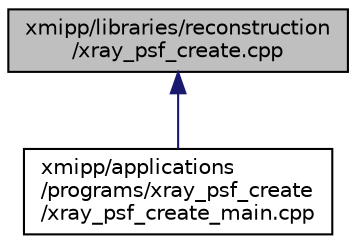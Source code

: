 digraph "xmipp/libraries/reconstruction/xray_psf_create.cpp"
{
  edge [fontname="Helvetica",fontsize="10",labelfontname="Helvetica",labelfontsize="10"];
  node [fontname="Helvetica",fontsize="10",shape=record];
  Node58 [label="xmipp/libraries/reconstruction\l/xray_psf_create.cpp",height=0.2,width=0.4,color="black", fillcolor="grey75", style="filled", fontcolor="black"];
  Node58 -> Node59 [dir="back",color="midnightblue",fontsize="10",style="solid",fontname="Helvetica"];
  Node59 [label="xmipp/applications\l/programs/xray_psf_create\l/xray_psf_create_main.cpp",height=0.2,width=0.4,color="black", fillcolor="white", style="filled",URL="$xray__psf__create__main_8cpp.html"];
}
